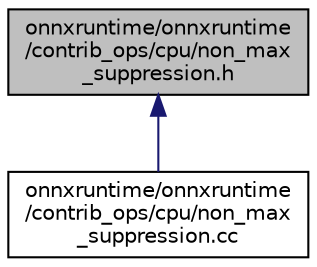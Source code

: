 digraph "onnxruntime/onnxruntime/contrib_ops/cpu/non_max_suppression.h"
{
  edge [fontname="Helvetica",fontsize="10",labelfontname="Helvetica",labelfontsize="10"];
  node [fontname="Helvetica",fontsize="10",shape=record];
  Node68 [label="onnxruntime/onnxruntime\l/contrib_ops/cpu/non_max\l_suppression.h",height=0.2,width=0.4,color="black", fillcolor="grey75", style="filled", fontcolor="black"];
  Node68 -> Node69 [dir="back",color="midnightblue",fontsize="10",style="solid",fontname="Helvetica"];
  Node69 [label="onnxruntime/onnxruntime\l/contrib_ops/cpu/non_max\l_suppression.cc",height=0.2,width=0.4,color="black", fillcolor="white", style="filled",URL="$non__max__suppression_8cc.html"];
}
